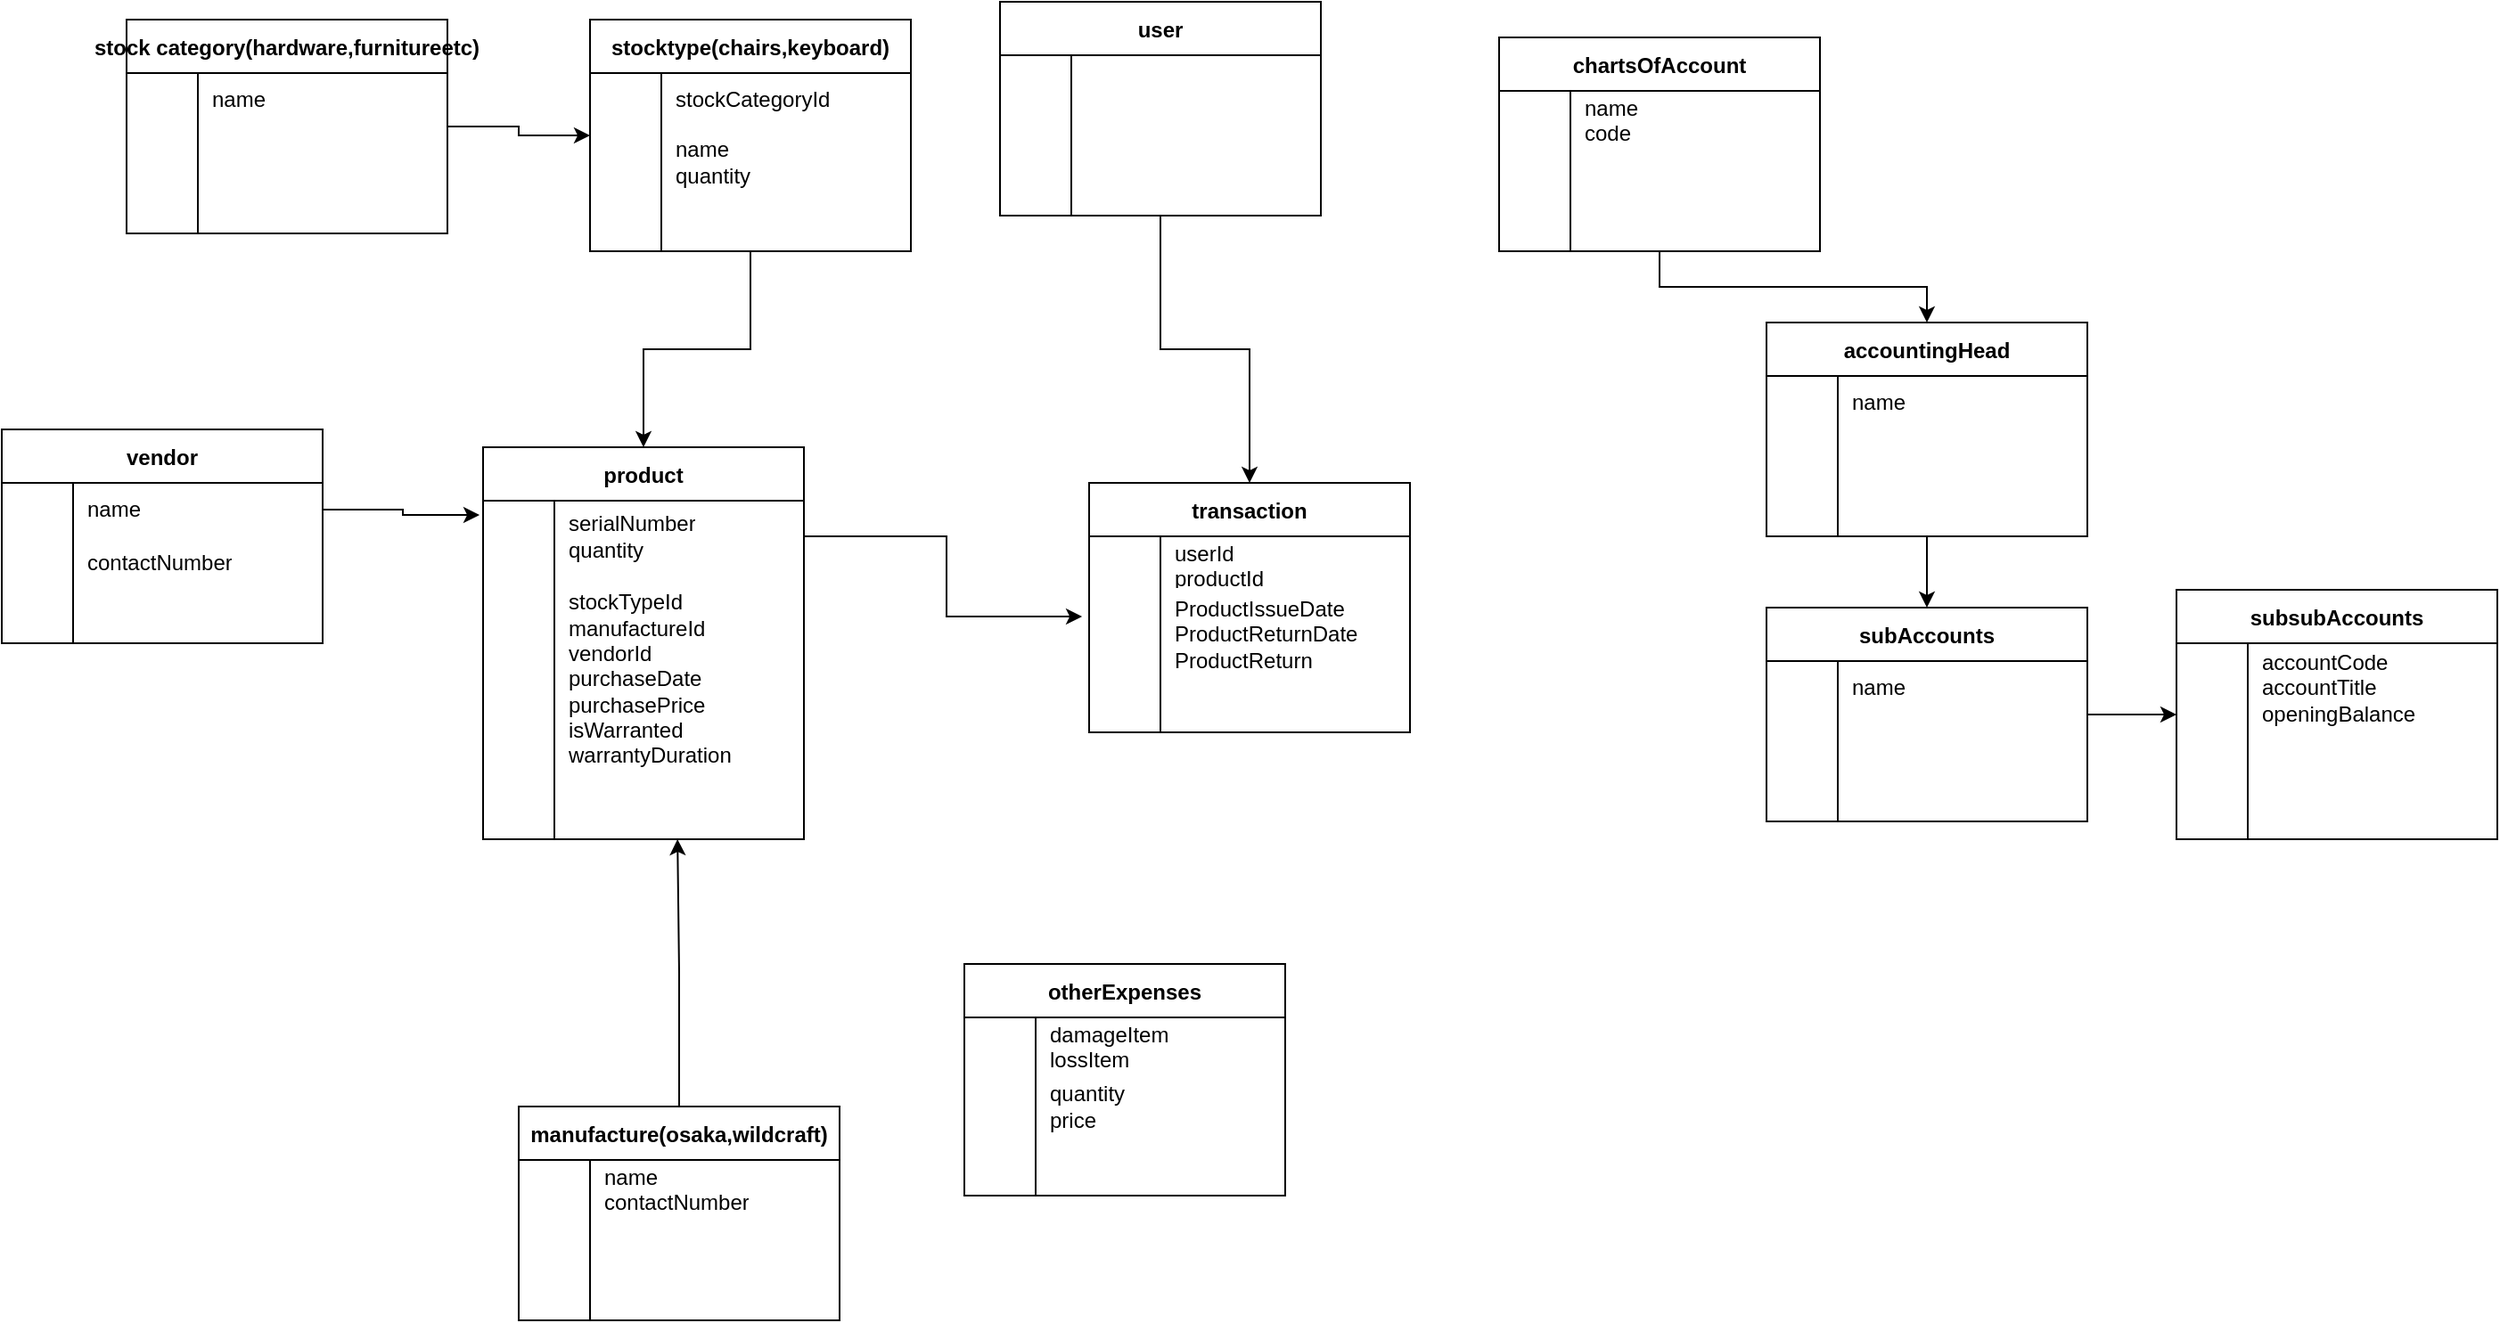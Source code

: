 <mxfile version="20.5.1" type="github">
  <diagram id="R2lEEEUBdFMjLlhIrx00" name="Page-1">
    <mxGraphModel dx="1616" dy="1083" grid="1" gridSize="10" guides="1" tooltips="1" connect="1" arrows="1" fold="1" page="1" pageScale="1" pageWidth="850" pageHeight="1100" math="0" shadow="0" extFonts="Permanent Marker^https://fonts.googleapis.com/css?family=Permanent+Marker">
      <root>
        <mxCell id="0" />
        <mxCell id="1" parent="0" />
        <mxCell id="aRih_vK3OyAYS8As8qdR-22" value="" style="edgeStyle=orthogonalEdgeStyle;rounded=0;orthogonalLoop=1;jettySize=auto;html=1;" edge="1" parent="1" source="aRih_vK3OyAYS8As8qdR-2" target="aRih_vK3OyAYS8As8qdR-12">
          <mxGeometry relative="1" as="geometry" />
        </mxCell>
        <mxCell id="aRih_vK3OyAYS8As8qdR-2" value="stock category(hardware,furnitureetc)" style="shape=table;startSize=30;container=1;collapsible=0;childLayout=tableLayout;fixedRows=1;rowLines=0;fontStyle=1;" vertex="1" parent="1">
          <mxGeometry x="150" y="90" width="180" height="120" as="geometry" />
        </mxCell>
        <mxCell id="aRih_vK3OyAYS8As8qdR-3" value="" style="shape=tableRow;horizontal=0;startSize=0;swimlaneHead=0;swimlaneBody=0;top=0;left=0;bottom=0;right=0;collapsible=0;dropTarget=0;fillColor=none;points=[[0,0.5],[1,0.5]];portConstraint=eastwest;" vertex="1" parent="aRih_vK3OyAYS8As8qdR-2">
          <mxGeometry y="30" width="180" height="30" as="geometry" />
        </mxCell>
        <mxCell id="aRih_vK3OyAYS8As8qdR-4" value="" style="shape=partialRectangle;html=1;whiteSpace=wrap;connectable=0;fillColor=none;top=0;left=0;bottom=0;right=0;overflow=hidden;pointerEvents=1;" vertex="1" parent="aRih_vK3OyAYS8As8qdR-3">
          <mxGeometry width="40" height="30" as="geometry">
            <mxRectangle width="40" height="30" as="alternateBounds" />
          </mxGeometry>
        </mxCell>
        <mxCell id="aRih_vK3OyAYS8As8qdR-5" value="name" style="shape=partialRectangle;html=1;whiteSpace=wrap;connectable=0;fillColor=none;top=0;left=0;bottom=0;right=0;align=left;spacingLeft=6;overflow=hidden;" vertex="1" parent="aRih_vK3OyAYS8As8qdR-3">
          <mxGeometry x="40" width="140" height="30" as="geometry">
            <mxRectangle width="140" height="30" as="alternateBounds" />
          </mxGeometry>
        </mxCell>
        <mxCell id="aRih_vK3OyAYS8As8qdR-6" value="" style="shape=tableRow;horizontal=0;startSize=0;swimlaneHead=0;swimlaneBody=0;top=0;left=0;bottom=0;right=0;collapsible=0;dropTarget=0;fillColor=none;points=[[0,0.5],[1,0.5]];portConstraint=eastwest;" vertex="1" parent="aRih_vK3OyAYS8As8qdR-2">
          <mxGeometry y="60" width="180" height="30" as="geometry" />
        </mxCell>
        <mxCell id="aRih_vK3OyAYS8As8qdR-7" value="" style="shape=partialRectangle;html=1;whiteSpace=wrap;connectable=0;fillColor=none;top=0;left=0;bottom=0;right=0;overflow=hidden;" vertex="1" parent="aRih_vK3OyAYS8As8qdR-6">
          <mxGeometry width="40" height="30" as="geometry">
            <mxRectangle width="40" height="30" as="alternateBounds" />
          </mxGeometry>
        </mxCell>
        <mxCell id="aRih_vK3OyAYS8As8qdR-8" value="" style="shape=partialRectangle;html=1;whiteSpace=wrap;connectable=0;fillColor=none;top=0;left=0;bottom=0;right=0;align=left;spacingLeft=6;overflow=hidden;" vertex="1" parent="aRih_vK3OyAYS8As8qdR-6">
          <mxGeometry x="40" width="140" height="30" as="geometry">
            <mxRectangle width="140" height="30" as="alternateBounds" />
          </mxGeometry>
        </mxCell>
        <mxCell id="aRih_vK3OyAYS8As8qdR-9" value="" style="shape=tableRow;horizontal=0;startSize=0;swimlaneHead=0;swimlaneBody=0;top=0;left=0;bottom=0;right=0;collapsible=0;dropTarget=0;fillColor=none;points=[[0,0.5],[1,0.5]];portConstraint=eastwest;" vertex="1" parent="aRih_vK3OyAYS8As8qdR-2">
          <mxGeometry y="90" width="180" height="30" as="geometry" />
        </mxCell>
        <mxCell id="aRih_vK3OyAYS8As8qdR-10" value="" style="shape=partialRectangle;html=1;whiteSpace=wrap;connectable=0;fillColor=none;top=0;left=0;bottom=0;right=0;overflow=hidden;" vertex="1" parent="aRih_vK3OyAYS8As8qdR-9">
          <mxGeometry width="40" height="30" as="geometry">
            <mxRectangle width="40" height="30" as="alternateBounds" />
          </mxGeometry>
        </mxCell>
        <mxCell id="aRih_vK3OyAYS8As8qdR-11" value="" style="shape=partialRectangle;html=1;whiteSpace=wrap;connectable=0;fillColor=none;top=0;left=0;bottom=0;right=0;align=left;spacingLeft=6;overflow=hidden;" vertex="1" parent="aRih_vK3OyAYS8As8qdR-9">
          <mxGeometry x="40" width="140" height="30" as="geometry">
            <mxRectangle width="140" height="30" as="alternateBounds" />
          </mxGeometry>
        </mxCell>
        <mxCell id="aRih_vK3OyAYS8As8qdR-34" value="" style="edgeStyle=orthogonalEdgeStyle;rounded=0;orthogonalLoop=1;jettySize=auto;html=1;" edge="1" parent="1" source="aRih_vK3OyAYS8As8qdR-12" target="aRih_vK3OyAYS8As8qdR-24">
          <mxGeometry relative="1" as="geometry" />
        </mxCell>
        <mxCell id="aRih_vK3OyAYS8As8qdR-12" value="stocktype(chairs,keyboard)" style="shape=table;startSize=30;container=1;collapsible=0;childLayout=tableLayout;fixedRows=1;rowLines=0;fontStyle=1;" vertex="1" parent="1">
          <mxGeometry x="410" y="90" width="180" height="130" as="geometry" />
        </mxCell>
        <mxCell id="aRih_vK3OyAYS8As8qdR-13" value="" style="shape=tableRow;horizontal=0;startSize=0;swimlaneHead=0;swimlaneBody=0;top=0;left=0;bottom=0;right=0;collapsible=0;dropTarget=0;fillColor=none;points=[[0,0.5],[1,0.5]];portConstraint=eastwest;" vertex="1" parent="aRih_vK3OyAYS8As8qdR-12">
          <mxGeometry y="30" width="180" height="30" as="geometry" />
        </mxCell>
        <mxCell id="aRih_vK3OyAYS8As8qdR-14" value="" style="shape=partialRectangle;html=1;whiteSpace=wrap;connectable=0;fillColor=none;top=0;left=0;bottom=0;right=0;overflow=hidden;pointerEvents=1;" vertex="1" parent="aRih_vK3OyAYS8As8qdR-13">
          <mxGeometry width="40" height="30" as="geometry">
            <mxRectangle width="40" height="30" as="alternateBounds" />
          </mxGeometry>
        </mxCell>
        <mxCell id="aRih_vK3OyAYS8As8qdR-15" value="stockCategoryId" style="shape=partialRectangle;html=1;whiteSpace=wrap;connectable=0;fillColor=none;top=0;left=0;bottom=0;right=0;align=left;spacingLeft=6;overflow=hidden;" vertex="1" parent="aRih_vK3OyAYS8As8qdR-13">
          <mxGeometry x="40" width="140" height="30" as="geometry">
            <mxRectangle width="140" height="30" as="alternateBounds" />
          </mxGeometry>
        </mxCell>
        <mxCell id="aRih_vK3OyAYS8As8qdR-16" value="" style="shape=tableRow;horizontal=0;startSize=0;swimlaneHead=0;swimlaneBody=0;top=0;left=0;bottom=0;right=0;collapsible=0;dropTarget=0;fillColor=none;points=[[0,0.5],[1,0.5]];portConstraint=eastwest;" vertex="1" parent="aRih_vK3OyAYS8As8qdR-12">
          <mxGeometry y="60" width="180" height="40" as="geometry" />
        </mxCell>
        <mxCell id="aRih_vK3OyAYS8As8qdR-17" value="" style="shape=partialRectangle;html=1;whiteSpace=wrap;connectable=0;fillColor=none;top=0;left=0;bottom=0;right=0;overflow=hidden;" vertex="1" parent="aRih_vK3OyAYS8As8qdR-16">
          <mxGeometry width="40" height="40" as="geometry">
            <mxRectangle width="40" height="40" as="alternateBounds" />
          </mxGeometry>
        </mxCell>
        <mxCell id="aRih_vK3OyAYS8As8qdR-18" value="name&lt;br&gt;quantity" style="shape=partialRectangle;html=1;whiteSpace=wrap;connectable=0;fillColor=none;top=0;left=0;bottom=0;right=0;align=left;spacingLeft=6;overflow=hidden;" vertex="1" parent="aRih_vK3OyAYS8As8qdR-16">
          <mxGeometry x="40" width="140" height="40" as="geometry">
            <mxRectangle width="140" height="40" as="alternateBounds" />
          </mxGeometry>
        </mxCell>
        <mxCell id="aRih_vK3OyAYS8As8qdR-19" value="" style="shape=tableRow;horizontal=0;startSize=0;swimlaneHead=0;swimlaneBody=0;top=0;left=0;bottom=0;right=0;collapsible=0;dropTarget=0;fillColor=none;points=[[0,0.5],[1,0.5]];portConstraint=eastwest;" vertex="1" parent="aRih_vK3OyAYS8As8qdR-12">
          <mxGeometry y="100" width="180" height="30" as="geometry" />
        </mxCell>
        <mxCell id="aRih_vK3OyAYS8As8qdR-20" value="" style="shape=partialRectangle;html=1;whiteSpace=wrap;connectable=0;fillColor=none;top=0;left=0;bottom=0;right=0;overflow=hidden;" vertex="1" parent="aRih_vK3OyAYS8As8qdR-19">
          <mxGeometry width="40" height="30" as="geometry">
            <mxRectangle width="40" height="30" as="alternateBounds" />
          </mxGeometry>
        </mxCell>
        <mxCell id="aRih_vK3OyAYS8As8qdR-21" value="" style="shape=partialRectangle;html=1;whiteSpace=wrap;connectable=0;fillColor=none;top=0;left=0;bottom=0;right=0;align=left;spacingLeft=6;overflow=hidden;" vertex="1" parent="aRih_vK3OyAYS8As8qdR-19">
          <mxGeometry x="40" width="140" height="30" as="geometry">
            <mxRectangle width="140" height="30" as="alternateBounds" />
          </mxGeometry>
        </mxCell>
        <mxCell id="aRih_vK3OyAYS8As8qdR-24" value="product" style="shape=table;startSize=30;container=1;collapsible=0;childLayout=tableLayout;fixedRows=1;rowLines=0;fontStyle=1;" vertex="1" parent="1">
          <mxGeometry x="350" y="330" width="180" height="220" as="geometry" />
        </mxCell>
        <mxCell id="aRih_vK3OyAYS8As8qdR-25" value="" style="shape=tableRow;horizontal=0;startSize=0;swimlaneHead=0;swimlaneBody=0;top=0;left=0;bottom=0;right=0;collapsible=0;dropTarget=0;fillColor=none;points=[[0,0.5],[1,0.5]];portConstraint=eastwest;" vertex="1" parent="aRih_vK3OyAYS8As8qdR-24">
          <mxGeometry y="30" width="180" height="40" as="geometry" />
        </mxCell>
        <mxCell id="aRih_vK3OyAYS8As8qdR-26" value="" style="shape=partialRectangle;html=1;whiteSpace=wrap;connectable=0;fillColor=none;top=0;left=0;bottom=0;right=0;overflow=hidden;pointerEvents=1;" vertex="1" parent="aRih_vK3OyAYS8As8qdR-25">
          <mxGeometry width="40" height="40" as="geometry">
            <mxRectangle width="40" height="40" as="alternateBounds" />
          </mxGeometry>
        </mxCell>
        <mxCell id="aRih_vK3OyAYS8As8qdR-27" value="serialNumber&lt;br&gt;quantity" style="shape=partialRectangle;html=1;whiteSpace=wrap;connectable=0;fillColor=none;top=0;left=0;bottom=0;right=0;align=left;spacingLeft=6;overflow=hidden;" vertex="1" parent="aRih_vK3OyAYS8As8qdR-25">
          <mxGeometry x="40" width="140" height="40" as="geometry">
            <mxRectangle width="140" height="40" as="alternateBounds" />
          </mxGeometry>
        </mxCell>
        <mxCell id="aRih_vK3OyAYS8As8qdR-28" value="" style="shape=tableRow;horizontal=0;startSize=0;swimlaneHead=0;swimlaneBody=0;top=0;left=0;bottom=0;right=0;collapsible=0;dropTarget=0;fillColor=none;points=[[0,0.5],[1,0.5]];portConstraint=eastwest;" vertex="1" parent="aRih_vK3OyAYS8As8qdR-24">
          <mxGeometry y="70" width="180" height="120" as="geometry" />
        </mxCell>
        <mxCell id="aRih_vK3OyAYS8As8qdR-29" value="" style="shape=partialRectangle;html=1;whiteSpace=wrap;connectable=0;fillColor=none;top=0;left=0;bottom=0;right=0;overflow=hidden;" vertex="1" parent="aRih_vK3OyAYS8As8qdR-28">
          <mxGeometry width="40" height="120" as="geometry">
            <mxRectangle width="40" height="120" as="alternateBounds" />
          </mxGeometry>
        </mxCell>
        <mxCell id="aRih_vK3OyAYS8As8qdR-30" value="stockTypeId&lt;br&gt;manufactureId&lt;br&gt;vendorId&lt;br&gt;purchaseDate&lt;br&gt;purchasePrice&lt;br&gt;isWarranted&lt;br&gt;warrantyDuration" style="shape=partialRectangle;html=1;whiteSpace=wrap;connectable=0;fillColor=none;top=0;left=0;bottom=0;right=0;align=left;spacingLeft=6;overflow=hidden;" vertex="1" parent="aRih_vK3OyAYS8As8qdR-28">
          <mxGeometry x="40" width="140" height="120" as="geometry">
            <mxRectangle width="140" height="120" as="alternateBounds" />
          </mxGeometry>
        </mxCell>
        <mxCell id="aRih_vK3OyAYS8As8qdR-31" value="" style="shape=tableRow;horizontal=0;startSize=0;swimlaneHead=0;swimlaneBody=0;top=0;left=0;bottom=0;right=0;collapsible=0;dropTarget=0;fillColor=none;points=[[0,0.5],[1,0.5]];portConstraint=eastwest;" vertex="1" parent="aRih_vK3OyAYS8As8qdR-24">
          <mxGeometry y="190" width="180" height="30" as="geometry" />
        </mxCell>
        <mxCell id="aRih_vK3OyAYS8As8qdR-32" value="" style="shape=partialRectangle;html=1;whiteSpace=wrap;connectable=0;fillColor=none;top=0;left=0;bottom=0;right=0;overflow=hidden;" vertex="1" parent="aRih_vK3OyAYS8As8qdR-31">
          <mxGeometry width="40" height="30" as="geometry">
            <mxRectangle width="40" height="30" as="alternateBounds" />
          </mxGeometry>
        </mxCell>
        <mxCell id="aRih_vK3OyAYS8As8qdR-33" value="" style="shape=partialRectangle;html=1;whiteSpace=wrap;connectable=0;fillColor=none;top=0;left=0;bottom=0;right=0;align=left;spacingLeft=6;overflow=hidden;" vertex="1" parent="aRih_vK3OyAYS8As8qdR-31">
          <mxGeometry x="40" width="140" height="30" as="geometry">
            <mxRectangle width="140" height="30" as="alternateBounds" />
          </mxGeometry>
        </mxCell>
        <mxCell id="aRih_vK3OyAYS8As8qdR-35" value="vendor" style="shape=table;startSize=30;container=1;collapsible=0;childLayout=tableLayout;fixedRows=1;rowLines=0;fontStyle=1;" vertex="1" parent="1">
          <mxGeometry x="80" y="320" width="180" height="120" as="geometry" />
        </mxCell>
        <mxCell id="aRih_vK3OyAYS8As8qdR-36" value="" style="shape=tableRow;horizontal=0;startSize=0;swimlaneHead=0;swimlaneBody=0;top=0;left=0;bottom=0;right=0;collapsible=0;dropTarget=0;fillColor=none;points=[[0,0.5],[1,0.5]];portConstraint=eastwest;" vertex="1" parent="aRih_vK3OyAYS8As8qdR-35">
          <mxGeometry y="30" width="180" height="30" as="geometry" />
        </mxCell>
        <mxCell id="aRih_vK3OyAYS8As8qdR-37" value="" style="shape=partialRectangle;html=1;whiteSpace=wrap;connectable=0;fillColor=none;top=0;left=0;bottom=0;right=0;overflow=hidden;pointerEvents=1;" vertex="1" parent="aRih_vK3OyAYS8As8qdR-36">
          <mxGeometry width="40" height="30" as="geometry">
            <mxRectangle width="40" height="30" as="alternateBounds" />
          </mxGeometry>
        </mxCell>
        <mxCell id="aRih_vK3OyAYS8As8qdR-38" value="name" style="shape=partialRectangle;html=1;whiteSpace=wrap;connectable=0;fillColor=none;top=0;left=0;bottom=0;right=0;align=left;spacingLeft=6;overflow=hidden;" vertex="1" parent="aRih_vK3OyAYS8As8qdR-36">
          <mxGeometry x="40" width="140" height="30" as="geometry">
            <mxRectangle width="140" height="30" as="alternateBounds" />
          </mxGeometry>
        </mxCell>
        <mxCell id="aRih_vK3OyAYS8As8qdR-39" value="" style="shape=tableRow;horizontal=0;startSize=0;swimlaneHead=0;swimlaneBody=0;top=0;left=0;bottom=0;right=0;collapsible=0;dropTarget=0;fillColor=none;points=[[0,0.5],[1,0.5]];portConstraint=eastwest;" vertex="1" parent="aRih_vK3OyAYS8As8qdR-35">
          <mxGeometry y="60" width="180" height="30" as="geometry" />
        </mxCell>
        <mxCell id="aRih_vK3OyAYS8As8qdR-40" value="" style="shape=partialRectangle;html=1;whiteSpace=wrap;connectable=0;fillColor=none;top=0;left=0;bottom=0;right=0;overflow=hidden;" vertex="1" parent="aRih_vK3OyAYS8As8qdR-39">
          <mxGeometry width="40" height="30" as="geometry">
            <mxRectangle width="40" height="30" as="alternateBounds" />
          </mxGeometry>
        </mxCell>
        <mxCell id="aRih_vK3OyAYS8As8qdR-41" value="contactNumber" style="shape=partialRectangle;html=1;whiteSpace=wrap;connectable=0;fillColor=none;top=0;left=0;bottom=0;right=0;align=left;spacingLeft=6;overflow=hidden;" vertex="1" parent="aRih_vK3OyAYS8As8qdR-39">
          <mxGeometry x="40" width="140" height="30" as="geometry">
            <mxRectangle width="140" height="30" as="alternateBounds" />
          </mxGeometry>
        </mxCell>
        <mxCell id="aRih_vK3OyAYS8As8qdR-42" value="" style="shape=tableRow;horizontal=0;startSize=0;swimlaneHead=0;swimlaneBody=0;top=0;left=0;bottom=0;right=0;collapsible=0;dropTarget=0;fillColor=none;points=[[0,0.5],[1,0.5]];portConstraint=eastwest;" vertex="1" parent="aRih_vK3OyAYS8As8qdR-35">
          <mxGeometry y="90" width="180" height="30" as="geometry" />
        </mxCell>
        <mxCell id="aRih_vK3OyAYS8As8qdR-43" value="" style="shape=partialRectangle;html=1;whiteSpace=wrap;connectable=0;fillColor=none;top=0;left=0;bottom=0;right=0;overflow=hidden;" vertex="1" parent="aRih_vK3OyAYS8As8qdR-42">
          <mxGeometry width="40" height="30" as="geometry">
            <mxRectangle width="40" height="30" as="alternateBounds" />
          </mxGeometry>
        </mxCell>
        <mxCell id="aRih_vK3OyAYS8As8qdR-44" value="" style="shape=partialRectangle;html=1;whiteSpace=wrap;connectable=0;fillColor=none;top=0;left=0;bottom=0;right=0;align=left;spacingLeft=6;overflow=hidden;" vertex="1" parent="aRih_vK3OyAYS8As8qdR-42">
          <mxGeometry x="40" width="140" height="30" as="geometry">
            <mxRectangle width="140" height="30" as="alternateBounds" />
          </mxGeometry>
        </mxCell>
        <mxCell id="aRih_vK3OyAYS8As8qdR-111" style="edgeStyle=orthogonalEdgeStyle;rounded=0;orthogonalLoop=1;jettySize=auto;html=1;entryX=0.606;entryY=1;entryDx=0;entryDy=0;entryPerimeter=0;" edge="1" parent="1" source="aRih_vK3OyAYS8As8qdR-58" target="aRih_vK3OyAYS8As8qdR-31">
          <mxGeometry relative="1" as="geometry" />
        </mxCell>
        <mxCell id="aRih_vK3OyAYS8As8qdR-58" value="manufacture(osaka,wildcraft)" style="shape=table;startSize=30;container=1;collapsible=0;childLayout=tableLayout;fixedRows=1;rowLines=0;fontStyle=1;" vertex="1" parent="1">
          <mxGeometry x="370" y="700" width="180" height="120" as="geometry" />
        </mxCell>
        <mxCell id="aRih_vK3OyAYS8As8qdR-59" value="" style="shape=tableRow;horizontal=0;startSize=0;swimlaneHead=0;swimlaneBody=0;top=0;left=0;bottom=0;right=0;collapsible=0;dropTarget=0;fillColor=none;points=[[0,0.5],[1,0.5]];portConstraint=eastwest;" vertex="1" parent="aRih_vK3OyAYS8As8qdR-58">
          <mxGeometry y="30" width="180" height="30" as="geometry" />
        </mxCell>
        <mxCell id="aRih_vK3OyAYS8As8qdR-60" value="" style="shape=partialRectangle;html=1;whiteSpace=wrap;connectable=0;fillColor=none;top=0;left=0;bottom=0;right=0;overflow=hidden;pointerEvents=1;" vertex="1" parent="aRih_vK3OyAYS8As8qdR-59">
          <mxGeometry width="40" height="30" as="geometry">
            <mxRectangle width="40" height="30" as="alternateBounds" />
          </mxGeometry>
        </mxCell>
        <mxCell id="aRih_vK3OyAYS8As8qdR-61" value="name&lt;br&gt;contactNumber" style="shape=partialRectangle;html=1;whiteSpace=wrap;connectable=0;fillColor=none;top=0;left=0;bottom=0;right=0;align=left;spacingLeft=6;overflow=hidden;" vertex="1" parent="aRih_vK3OyAYS8As8qdR-59">
          <mxGeometry x="40" width="140" height="30" as="geometry">
            <mxRectangle width="140" height="30" as="alternateBounds" />
          </mxGeometry>
        </mxCell>
        <mxCell id="aRih_vK3OyAYS8As8qdR-62" value="" style="shape=tableRow;horizontal=0;startSize=0;swimlaneHead=0;swimlaneBody=0;top=0;left=0;bottom=0;right=0;collapsible=0;dropTarget=0;fillColor=none;points=[[0,0.5],[1,0.5]];portConstraint=eastwest;" vertex="1" parent="aRih_vK3OyAYS8As8qdR-58">
          <mxGeometry y="60" width="180" height="30" as="geometry" />
        </mxCell>
        <mxCell id="aRih_vK3OyAYS8As8qdR-63" value="" style="shape=partialRectangle;html=1;whiteSpace=wrap;connectable=0;fillColor=none;top=0;left=0;bottom=0;right=0;overflow=hidden;" vertex="1" parent="aRih_vK3OyAYS8As8qdR-62">
          <mxGeometry width="40" height="30" as="geometry">
            <mxRectangle width="40" height="30" as="alternateBounds" />
          </mxGeometry>
        </mxCell>
        <mxCell id="aRih_vK3OyAYS8As8qdR-64" value="" style="shape=partialRectangle;html=1;whiteSpace=wrap;connectable=0;fillColor=none;top=0;left=0;bottom=0;right=0;align=left;spacingLeft=6;overflow=hidden;" vertex="1" parent="aRih_vK3OyAYS8As8qdR-62">
          <mxGeometry x="40" width="140" height="30" as="geometry">
            <mxRectangle width="140" height="30" as="alternateBounds" />
          </mxGeometry>
        </mxCell>
        <mxCell id="aRih_vK3OyAYS8As8qdR-65" value="" style="shape=tableRow;horizontal=0;startSize=0;swimlaneHead=0;swimlaneBody=0;top=0;left=0;bottom=0;right=0;collapsible=0;dropTarget=0;fillColor=none;points=[[0,0.5],[1,0.5]];portConstraint=eastwest;" vertex="1" parent="aRih_vK3OyAYS8As8qdR-58">
          <mxGeometry y="90" width="180" height="30" as="geometry" />
        </mxCell>
        <mxCell id="aRih_vK3OyAYS8As8qdR-66" value="" style="shape=partialRectangle;html=1;whiteSpace=wrap;connectable=0;fillColor=none;top=0;left=0;bottom=0;right=0;overflow=hidden;" vertex="1" parent="aRih_vK3OyAYS8As8qdR-65">
          <mxGeometry width="40" height="30" as="geometry">
            <mxRectangle width="40" height="30" as="alternateBounds" />
          </mxGeometry>
        </mxCell>
        <mxCell id="aRih_vK3OyAYS8As8qdR-67" value="" style="shape=partialRectangle;html=1;whiteSpace=wrap;connectable=0;fillColor=none;top=0;left=0;bottom=0;right=0;align=left;spacingLeft=6;overflow=hidden;" vertex="1" parent="aRih_vK3OyAYS8As8qdR-65">
          <mxGeometry x="40" width="140" height="30" as="geometry">
            <mxRectangle width="140" height="30" as="alternateBounds" />
          </mxGeometry>
        </mxCell>
        <mxCell id="aRih_vK3OyAYS8As8qdR-80" value="transaction" style="shape=table;startSize=30;container=1;collapsible=0;childLayout=tableLayout;fixedRows=1;rowLines=0;fontStyle=1;" vertex="1" parent="1">
          <mxGeometry x="690" y="350" width="180" height="140" as="geometry" />
        </mxCell>
        <mxCell id="aRih_vK3OyAYS8As8qdR-81" value="" style="shape=tableRow;horizontal=0;startSize=0;swimlaneHead=0;swimlaneBody=0;top=0;left=0;bottom=0;right=0;collapsible=0;dropTarget=0;fillColor=none;points=[[0,0.5],[1,0.5]];portConstraint=eastwest;" vertex="1" parent="aRih_vK3OyAYS8As8qdR-80">
          <mxGeometry y="30" width="180" height="30" as="geometry" />
        </mxCell>
        <mxCell id="aRih_vK3OyAYS8As8qdR-82" value="" style="shape=partialRectangle;html=1;whiteSpace=wrap;connectable=0;fillColor=none;top=0;left=0;bottom=0;right=0;overflow=hidden;pointerEvents=1;" vertex="1" parent="aRih_vK3OyAYS8As8qdR-81">
          <mxGeometry width="40" height="30" as="geometry">
            <mxRectangle width="40" height="30" as="alternateBounds" />
          </mxGeometry>
        </mxCell>
        <mxCell id="aRih_vK3OyAYS8As8qdR-83" value="userId&lt;br&gt;productId" style="shape=partialRectangle;html=1;whiteSpace=wrap;connectable=0;fillColor=none;top=0;left=0;bottom=0;right=0;align=left;spacingLeft=6;overflow=hidden;" vertex="1" parent="aRih_vK3OyAYS8As8qdR-81">
          <mxGeometry x="40" width="140" height="30" as="geometry">
            <mxRectangle width="140" height="30" as="alternateBounds" />
          </mxGeometry>
        </mxCell>
        <mxCell id="aRih_vK3OyAYS8As8qdR-84" value="" style="shape=tableRow;horizontal=0;startSize=0;swimlaneHead=0;swimlaneBody=0;top=0;left=0;bottom=0;right=0;collapsible=0;dropTarget=0;fillColor=none;points=[[0,0.5],[1,0.5]];portConstraint=eastwest;" vertex="1" parent="aRih_vK3OyAYS8As8qdR-80">
          <mxGeometry y="60" width="180" height="50" as="geometry" />
        </mxCell>
        <mxCell id="aRih_vK3OyAYS8As8qdR-85" value="" style="shape=partialRectangle;html=1;whiteSpace=wrap;connectable=0;fillColor=none;top=0;left=0;bottom=0;right=0;overflow=hidden;" vertex="1" parent="aRih_vK3OyAYS8As8qdR-84">
          <mxGeometry width="40" height="50" as="geometry">
            <mxRectangle width="40" height="50" as="alternateBounds" />
          </mxGeometry>
        </mxCell>
        <mxCell id="aRih_vK3OyAYS8As8qdR-86" value="ProductIssueDate&lt;br&gt;ProductReturnDate&lt;br&gt;ProductReturn" style="shape=partialRectangle;html=1;whiteSpace=wrap;connectable=0;fillColor=none;top=0;left=0;bottom=0;right=0;align=left;spacingLeft=6;overflow=hidden;" vertex="1" parent="aRih_vK3OyAYS8As8qdR-84">
          <mxGeometry x="40" width="140" height="50" as="geometry">
            <mxRectangle width="140" height="50" as="alternateBounds" />
          </mxGeometry>
        </mxCell>
        <mxCell id="aRih_vK3OyAYS8As8qdR-87" value="" style="shape=tableRow;horizontal=0;startSize=0;swimlaneHead=0;swimlaneBody=0;top=0;left=0;bottom=0;right=0;collapsible=0;dropTarget=0;fillColor=none;points=[[0,0.5],[1,0.5]];portConstraint=eastwest;" vertex="1" parent="aRih_vK3OyAYS8As8qdR-80">
          <mxGeometry y="110" width="180" height="30" as="geometry" />
        </mxCell>
        <mxCell id="aRih_vK3OyAYS8As8qdR-88" value="" style="shape=partialRectangle;html=1;whiteSpace=wrap;connectable=0;fillColor=none;top=0;left=0;bottom=0;right=0;overflow=hidden;" vertex="1" parent="aRih_vK3OyAYS8As8qdR-87">
          <mxGeometry width="40" height="30" as="geometry">
            <mxRectangle width="40" height="30" as="alternateBounds" />
          </mxGeometry>
        </mxCell>
        <mxCell id="aRih_vK3OyAYS8As8qdR-89" value="" style="shape=partialRectangle;html=1;whiteSpace=wrap;connectable=0;fillColor=none;top=0;left=0;bottom=0;right=0;align=left;spacingLeft=6;overflow=hidden;" vertex="1" parent="aRih_vK3OyAYS8As8qdR-87">
          <mxGeometry x="40" width="140" height="30" as="geometry">
            <mxRectangle width="140" height="30" as="alternateBounds" />
          </mxGeometry>
        </mxCell>
        <mxCell id="aRih_vK3OyAYS8As8qdR-92" style="edgeStyle=orthogonalEdgeStyle;rounded=0;orthogonalLoop=1;jettySize=auto;html=1;entryX=-0.011;entryY=0.2;entryDx=0;entryDy=0;entryPerimeter=0;" edge="1" parent="1" source="aRih_vK3OyAYS8As8qdR-36" target="aRih_vK3OyAYS8As8qdR-25">
          <mxGeometry relative="1" as="geometry" />
        </mxCell>
        <mxCell id="aRih_vK3OyAYS8As8qdR-98" style="edgeStyle=orthogonalEdgeStyle;rounded=0;orthogonalLoop=1;jettySize=auto;html=1;entryX=-0.022;entryY=0.3;entryDx=0;entryDy=0;entryPerimeter=0;" edge="1" parent="1" source="aRih_vK3OyAYS8As8qdR-25" target="aRih_vK3OyAYS8As8qdR-84">
          <mxGeometry relative="1" as="geometry" />
        </mxCell>
        <mxCell id="aRih_vK3OyAYS8As8qdR-110" style="edgeStyle=orthogonalEdgeStyle;rounded=0;orthogonalLoop=1;jettySize=auto;html=1;entryX=0.5;entryY=0;entryDx=0;entryDy=0;" edge="1" parent="1" source="aRih_vK3OyAYS8As8qdR-99" target="aRih_vK3OyAYS8As8qdR-80">
          <mxGeometry relative="1" as="geometry" />
        </mxCell>
        <mxCell id="aRih_vK3OyAYS8As8qdR-99" value="user" style="shape=table;startSize=30;container=1;collapsible=0;childLayout=tableLayout;fixedRows=1;rowLines=0;fontStyle=1;" vertex="1" parent="1">
          <mxGeometry x="640" y="80" width="180" height="120" as="geometry" />
        </mxCell>
        <mxCell id="aRih_vK3OyAYS8As8qdR-100" value="" style="shape=tableRow;horizontal=0;startSize=0;swimlaneHead=0;swimlaneBody=0;top=0;left=0;bottom=0;right=0;collapsible=0;dropTarget=0;fillColor=none;points=[[0,0.5],[1,0.5]];portConstraint=eastwest;" vertex="1" parent="aRih_vK3OyAYS8As8qdR-99">
          <mxGeometry y="30" width="180" height="30" as="geometry" />
        </mxCell>
        <mxCell id="aRih_vK3OyAYS8As8qdR-101" value="" style="shape=partialRectangle;html=1;whiteSpace=wrap;connectable=0;fillColor=none;top=0;left=0;bottom=0;right=0;overflow=hidden;pointerEvents=1;" vertex="1" parent="aRih_vK3OyAYS8As8qdR-100">
          <mxGeometry width="40" height="30" as="geometry">
            <mxRectangle width="40" height="30" as="alternateBounds" />
          </mxGeometry>
        </mxCell>
        <mxCell id="aRih_vK3OyAYS8As8qdR-102" value="" style="shape=partialRectangle;html=1;whiteSpace=wrap;connectable=0;fillColor=none;top=0;left=0;bottom=0;right=0;align=left;spacingLeft=6;overflow=hidden;" vertex="1" parent="aRih_vK3OyAYS8As8qdR-100">
          <mxGeometry x="40" width="140" height="30" as="geometry">
            <mxRectangle width="140" height="30" as="alternateBounds" />
          </mxGeometry>
        </mxCell>
        <mxCell id="aRih_vK3OyAYS8As8qdR-103" value="" style="shape=tableRow;horizontal=0;startSize=0;swimlaneHead=0;swimlaneBody=0;top=0;left=0;bottom=0;right=0;collapsible=0;dropTarget=0;fillColor=none;points=[[0,0.5],[1,0.5]];portConstraint=eastwest;" vertex="1" parent="aRih_vK3OyAYS8As8qdR-99">
          <mxGeometry y="60" width="180" height="30" as="geometry" />
        </mxCell>
        <mxCell id="aRih_vK3OyAYS8As8qdR-104" value="" style="shape=partialRectangle;html=1;whiteSpace=wrap;connectable=0;fillColor=none;top=0;left=0;bottom=0;right=0;overflow=hidden;" vertex="1" parent="aRih_vK3OyAYS8As8qdR-103">
          <mxGeometry width="40" height="30" as="geometry">
            <mxRectangle width="40" height="30" as="alternateBounds" />
          </mxGeometry>
        </mxCell>
        <mxCell id="aRih_vK3OyAYS8As8qdR-105" value="" style="shape=partialRectangle;html=1;whiteSpace=wrap;connectable=0;fillColor=none;top=0;left=0;bottom=0;right=0;align=left;spacingLeft=6;overflow=hidden;" vertex="1" parent="aRih_vK3OyAYS8As8qdR-103">
          <mxGeometry x="40" width="140" height="30" as="geometry">
            <mxRectangle width="140" height="30" as="alternateBounds" />
          </mxGeometry>
        </mxCell>
        <mxCell id="aRih_vK3OyAYS8As8qdR-106" value="" style="shape=tableRow;horizontal=0;startSize=0;swimlaneHead=0;swimlaneBody=0;top=0;left=0;bottom=0;right=0;collapsible=0;dropTarget=0;fillColor=none;points=[[0,0.5],[1,0.5]];portConstraint=eastwest;" vertex="1" parent="aRih_vK3OyAYS8As8qdR-99">
          <mxGeometry y="90" width="180" height="30" as="geometry" />
        </mxCell>
        <mxCell id="aRih_vK3OyAYS8As8qdR-107" value="" style="shape=partialRectangle;html=1;whiteSpace=wrap;connectable=0;fillColor=none;top=0;left=0;bottom=0;right=0;overflow=hidden;" vertex="1" parent="aRih_vK3OyAYS8As8qdR-106">
          <mxGeometry width="40" height="30" as="geometry">
            <mxRectangle width="40" height="30" as="alternateBounds" />
          </mxGeometry>
        </mxCell>
        <mxCell id="aRih_vK3OyAYS8As8qdR-108" value="" style="shape=partialRectangle;html=1;whiteSpace=wrap;connectable=0;fillColor=none;top=0;left=0;bottom=0;right=0;align=left;spacingLeft=6;overflow=hidden;" vertex="1" parent="aRih_vK3OyAYS8As8qdR-106">
          <mxGeometry x="40" width="140" height="30" as="geometry">
            <mxRectangle width="140" height="30" as="alternateBounds" />
          </mxGeometry>
        </mxCell>
        <mxCell id="aRih_vK3OyAYS8As8qdR-113" value="otherExpenses" style="shape=table;startSize=30;container=1;collapsible=0;childLayout=tableLayout;fixedRows=1;rowLines=0;fontStyle=1;" vertex="1" parent="1">
          <mxGeometry x="620" y="620" width="180" height="130" as="geometry" />
        </mxCell>
        <mxCell id="aRih_vK3OyAYS8As8qdR-114" value="" style="shape=tableRow;horizontal=0;startSize=0;swimlaneHead=0;swimlaneBody=0;top=0;left=0;bottom=0;right=0;collapsible=0;dropTarget=0;fillColor=none;points=[[0,0.5],[1,0.5]];portConstraint=eastwest;" vertex="1" parent="aRih_vK3OyAYS8As8qdR-113">
          <mxGeometry y="30" width="180" height="30" as="geometry" />
        </mxCell>
        <mxCell id="aRih_vK3OyAYS8As8qdR-115" value="" style="shape=partialRectangle;html=1;whiteSpace=wrap;connectable=0;fillColor=none;top=0;left=0;bottom=0;right=0;overflow=hidden;pointerEvents=1;" vertex="1" parent="aRih_vK3OyAYS8As8qdR-114">
          <mxGeometry width="40" height="30" as="geometry">
            <mxRectangle width="40" height="30" as="alternateBounds" />
          </mxGeometry>
        </mxCell>
        <mxCell id="aRih_vK3OyAYS8As8qdR-116" value="damageItem&lt;br&gt;lossItem" style="shape=partialRectangle;html=1;whiteSpace=wrap;connectable=0;fillColor=none;top=0;left=0;bottom=0;right=0;align=left;spacingLeft=6;overflow=hidden;" vertex="1" parent="aRih_vK3OyAYS8As8qdR-114">
          <mxGeometry x="40" width="140" height="30" as="geometry">
            <mxRectangle width="140" height="30" as="alternateBounds" />
          </mxGeometry>
        </mxCell>
        <mxCell id="aRih_vK3OyAYS8As8qdR-117" value="" style="shape=tableRow;horizontal=0;startSize=0;swimlaneHead=0;swimlaneBody=0;top=0;left=0;bottom=0;right=0;collapsible=0;dropTarget=0;fillColor=none;points=[[0,0.5],[1,0.5]];portConstraint=eastwest;" vertex="1" parent="aRih_vK3OyAYS8As8qdR-113">
          <mxGeometry y="60" width="180" height="40" as="geometry" />
        </mxCell>
        <mxCell id="aRih_vK3OyAYS8As8qdR-118" value="" style="shape=partialRectangle;html=1;whiteSpace=wrap;connectable=0;fillColor=none;top=0;left=0;bottom=0;right=0;overflow=hidden;" vertex="1" parent="aRih_vK3OyAYS8As8qdR-117">
          <mxGeometry width="40" height="40" as="geometry">
            <mxRectangle width="40" height="40" as="alternateBounds" />
          </mxGeometry>
        </mxCell>
        <mxCell id="aRih_vK3OyAYS8As8qdR-119" value="quantity&lt;br&gt;price" style="shape=partialRectangle;html=1;whiteSpace=wrap;connectable=0;fillColor=none;top=0;left=0;bottom=0;right=0;align=left;spacingLeft=6;overflow=hidden;" vertex="1" parent="aRih_vK3OyAYS8As8qdR-117">
          <mxGeometry x="40" width="140" height="40" as="geometry">
            <mxRectangle width="140" height="40" as="alternateBounds" />
          </mxGeometry>
        </mxCell>
        <mxCell id="aRih_vK3OyAYS8As8qdR-120" value="" style="shape=tableRow;horizontal=0;startSize=0;swimlaneHead=0;swimlaneBody=0;top=0;left=0;bottom=0;right=0;collapsible=0;dropTarget=0;fillColor=none;points=[[0,0.5],[1,0.5]];portConstraint=eastwest;" vertex="1" parent="aRih_vK3OyAYS8As8qdR-113">
          <mxGeometry y="100" width="180" height="30" as="geometry" />
        </mxCell>
        <mxCell id="aRih_vK3OyAYS8As8qdR-121" value="" style="shape=partialRectangle;html=1;whiteSpace=wrap;connectable=0;fillColor=none;top=0;left=0;bottom=0;right=0;overflow=hidden;" vertex="1" parent="aRih_vK3OyAYS8As8qdR-120">
          <mxGeometry width="40" height="30" as="geometry">
            <mxRectangle width="40" height="30" as="alternateBounds" />
          </mxGeometry>
        </mxCell>
        <mxCell id="aRih_vK3OyAYS8As8qdR-122" value="" style="shape=partialRectangle;html=1;whiteSpace=wrap;connectable=0;fillColor=none;top=0;left=0;bottom=0;right=0;align=left;spacingLeft=6;overflow=hidden;" vertex="1" parent="aRih_vK3OyAYS8As8qdR-120">
          <mxGeometry x="40" width="140" height="30" as="geometry">
            <mxRectangle width="140" height="30" as="alternateBounds" />
          </mxGeometry>
        </mxCell>
        <mxCell id="aRih_vK3OyAYS8As8qdR-145" value="" style="edgeStyle=orthogonalEdgeStyle;rounded=0;orthogonalLoop=1;jettySize=auto;html=1;" edge="1" parent="1" source="aRih_vK3OyAYS8As8qdR-124" target="aRih_vK3OyAYS8As8qdR-135">
          <mxGeometry relative="1" as="geometry" />
        </mxCell>
        <mxCell id="aRih_vK3OyAYS8As8qdR-124" value="chartsOfAccount" style="shape=table;startSize=30;container=1;collapsible=0;childLayout=tableLayout;fixedRows=1;rowLines=0;fontStyle=1;" vertex="1" parent="1">
          <mxGeometry x="920" y="100" width="180" height="120" as="geometry" />
        </mxCell>
        <mxCell id="aRih_vK3OyAYS8As8qdR-125" value="" style="shape=tableRow;horizontal=0;startSize=0;swimlaneHead=0;swimlaneBody=0;top=0;left=0;bottom=0;right=0;collapsible=0;dropTarget=0;fillColor=none;points=[[0,0.5],[1,0.5]];portConstraint=eastwest;" vertex="1" parent="aRih_vK3OyAYS8As8qdR-124">
          <mxGeometry y="30" width="180" height="30" as="geometry" />
        </mxCell>
        <mxCell id="aRih_vK3OyAYS8As8qdR-126" value="" style="shape=partialRectangle;html=1;whiteSpace=wrap;connectable=0;fillColor=none;top=0;left=0;bottom=0;right=0;overflow=hidden;pointerEvents=1;" vertex="1" parent="aRih_vK3OyAYS8As8qdR-125">
          <mxGeometry width="40" height="30" as="geometry">
            <mxRectangle width="40" height="30" as="alternateBounds" />
          </mxGeometry>
        </mxCell>
        <mxCell id="aRih_vK3OyAYS8As8qdR-127" value="name&lt;br&gt;code" style="shape=partialRectangle;html=1;whiteSpace=wrap;connectable=0;fillColor=none;top=0;left=0;bottom=0;right=0;align=left;spacingLeft=6;overflow=hidden;" vertex="1" parent="aRih_vK3OyAYS8As8qdR-125">
          <mxGeometry x="40" width="140" height="30" as="geometry">
            <mxRectangle width="140" height="30" as="alternateBounds" />
          </mxGeometry>
        </mxCell>
        <mxCell id="aRih_vK3OyAYS8As8qdR-128" value="" style="shape=tableRow;horizontal=0;startSize=0;swimlaneHead=0;swimlaneBody=0;top=0;left=0;bottom=0;right=0;collapsible=0;dropTarget=0;fillColor=none;points=[[0,0.5],[1,0.5]];portConstraint=eastwest;" vertex="1" parent="aRih_vK3OyAYS8As8qdR-124">
          <mxGeometry y="60" width="180" height="30" as="geometry" />
        </mxCell>
        <mxCell id="aRih_vK3OyAYS8As8qdR-129" value="" style="shape=partialRectangle;html=1;whiteSpace=wrap;connectable=0;fillColor=none;top=0;left=0;bottom=0;right=0;overflow=hidden;" vertex="1" parent="aRih_vK3OyAYS8As8qdR-128">
          <mxGeometry width="40" height="30" as="geometry">
            <mxRectangle width="40" height="30" as="alternateBounds" />
          </mxGeometry>
        </mxCell>
        <mxCell id="aRih_vK3OyAYS8As8qdR-130" value="" style="shape=partialRectangle;html=1;whiteSpace=wrap;connectable=0;fillColor=none;top=0;left=0;bottom=0;right=0;align=left;spacingLeft=6;overflow=hidden;" vertex="1" parent="aRih_vK3OyAYS8As8qdR-128">
          <mxGeometry x="40" width="140" height="30" as="geometry">
            <mxRectangle width="140" height="30" as="alternateBounds" />
          </mxGeometry>
        </mxCell>
        <mxCell id="aRih_vK3OyAYS8As8qdR-131" value="" style="shape=tableRow;horizontal=0;startSize=0;swimlaneHead=0;swimlaneBody=0;top=0;left=0;bottom=0;right=0;collapsible=0;dropTarget=0;fillColor=none;points=[[0,0.5],[1,0.5]];portConstraint=eastwest;" vertex="1" parent="aRih_vK3OyAYS8As8qdR-124">
          <mxGeometry y="90" width="180" height="30" as="geometry" />
        </mxCell>
        <mxCell id="aRih_vK3OyAYS8As8qdR-132" value="" style="shape=partialRectangle;html=1;whiteSpace=wrap;connectable=0;fillColor=none;top=0;left=0;bottom=0;right=0;overflow=hidden;" vertex="1" parent="aRih_vK3OyAYS8As8qdR-131">
          <mxGeometry width="40" height="30" as="geometry">
            <mxRectangle width="40" height="30" as="alternateBounds" />
          </mxGeometry>
        </mxCell>
        <mxCell id="aRih_vK3OyAYS8As8qdR-133" value="" style="shape=partialRectangle;html=1;whiteSpace=wrap;connectable=0;fillColor=none;top=0;left=0;bottom=0;right=0;align=left;spacingLeft=6;overflow=hidden;" vertex="1" parent="aRih_vK3OyAYS8As8qdR-131">
          <mxGeometry x="40" width="140" height="30" as="geometry">
            <mxRectangle width="140" height="30" as="alternateBounds" />
          </mxGeometry>
        </mxCell>
        <mxCell id="aRih_vK3OyAYS8As8qdR-156" value="" style="edgeStyle=orthogonalEdgeStyle;rounded=0;orthogonalLoop=1;jettySize=auto;html=1;" edge="1" parent="1" source="aRih_vK3OyAYS8As8qdR-135" target="aRih_vK3OyAYS8As8qdR-146">
          <mxGeometry relative="1" as="geometry" />
        </mxCell>
        <mxCell id="aRih_vK3OyAYS8As8qdR-135" value="accountingHead" style="shape=table;startSize=30;container=1;collapsible=0;childLayout=tableLayout;fixedRows=1;rowLines=0;fontStyle=1;" vertex="1" parent="1">
          <mxGeometry x="1070" y="260" width="180" height="120" as="geometry" />
        </mxCell>
        <mxCell id="aRih_vK3OyAYS8As8qdR-136" value="" style="shape=tableRow;horizontal=0;startSize=0;swimlaneHead=0;swimlaneBody=0;top=0;left=0;bottom=0;right=0;collapsible=0;dropTarget=0;fillColor=none;points=[[0,0.5],[1,0.5]];portConstraint=eastwest;" vertex="1" parent="aRih_vK3OyAYS8As8qdR-135">
          <mxGeometry y="30" width="180" height="30" as="geometry" />
        </mxCell>
        <mxCell id="aRih_vK3OyAYS8As8qdR-137" value="" style="shape=partialRectangle;html=1;whiteSpace=wrap;connectable=0;fillColor=none;top=0;left=0;bottom=0;right=0;overflow=hidden;pointerEvents=1;" vertex="1" parent="aRih_vK3OyAYS8As8qdR-136">
          <mxGeometry width="40" height="30" as="geometry">
            <mxRectangle width="40" height="30" as="alternateBounds" />
          </mxGeometry>
        </mxCell>
        <mxCell id="aRih_vK3OyAYS8As8qdR-138" value="name" style="shape=partialRectangle;html=1;whiteSpace=wrap;connectable=0;fillColor=none;top=0;left=0;bottom=0;right=0;align=left;spacingLeft=6;overflow=hidden;" vertex="1" parent="aRih_vK3OyAYS8As8qdR-136">
          <mxGeometry x="40" width="140" height="30" as="geometry">
            <mxRectangle width="140" height="30" as="alternateBounds" />
          </mxGeometry>
        </mxCell>
        <mxCell id="aRih_vK3OyAYS8As8qdR-139" value="" style="shape=tableRow;horizontal=0;startSize=0;swimlaneHead=0;swimlaneBody=0;top=0;left=0;bottom=0;right=0;collapsible=0;dropTarget=0;fillColor=none;points=[[0,0.5],[1,0.5]];portConstraint=eastwest;" vertex="1" parent="aRih_vK3OyAYS8As8qdR-135">
          <mxGeometry y="60" width="180" height="30" as="geometry" />
        </mxCell>
        <mxCell id="aRih_vK3OyAYS8As8qdR-140" value="" style="shape=partialRectangle;html=1;whiteSpace=wrap;connectable=0;fillColor=none;top=0;left=0;bottom=0;right=0;overflow=hidden;" vertex="1" parent="aRih_vK3OyAYS8As8qdR-139">
          <mxGeometry width="40" height="30" as="geometry">
            <mxRectangle width="40" height="30" as="alternateBounds" />
          </mxGeometry>
        </mxCell>
        <mxCell id="aRih_vK3OyAYS8As8qdR-141" value="" style="shape=partialRectangle;html=1;whiteSpace=wrap;connectable=0;fillColor=none;top=0;left=0;bottom=0;right=0;align=left;spacingLeft=6;overflow=hidden;" vertex="1" parent="aRih_vK3OyAYS8As8qdR-139">
          <mxGeometry x="40" width="140" height="30" as="geometry">
            <mxRectangle width="140" height="30" as="alternateBounds" />
          </mxGeometry>
        </mxCell>
        <mxCell id="aRih_vK3OyAYS8As8qdR-142" value="" style="shape=tableRow;horizontal=0;startSize=0;swimlaneHead=0;swimlaneBody=0;top=0;left=0;bottom=0;right=0;collapsible=0;dropTarget=0;fillColor=none;points=[[0,0.5],[1,0.5]];portConstraint=eastwest;" vertex="1" parent="aRih_vK3OyAYS8As8qdR-135">
          <mxGeometry y="90" width="180" height="30" as="geometry" />
        </mxCell>
        <mxCell id="aRih_vK3OyAYS8As8qdR-143" value="" style="shape=partialRectangle;html=1;whiteSpace=wrap;connectable=0;fillColor=none;top=0;left=0;bottom=0;right=0;overflow=hidden;" vertex="1" parent="aRih_vK3OyAYS8As8qdR-142">
          <mxGeometry width="40" height="30" as="geometry">
            <mxRectangle width="40" height="30" as="alternateBounds" />
          </mxGeometry>
        </mxCell>
        <mxCell id="aRih_vK3OyAYS8As8qdR-144" value="" style="shape=partialRectangle;html=1;whiteSpace=wrap;connectable=0;fillColor=none;top=0;left=0;bottom=0;right=0;align=left;spacingLeft=6;overflow=hidden;" vertex="1" parent="aRih_vK3OyAYS8As8qdR-142">
          <mxGeometry x="40" width="140" height="30" as="geometry">
            <mxRectangle width="140" height="30" as="alternateBounds" />
          </mxGeometry>
        </mxCell>
        <mxCell id="aRih_vK3OyAYS8As8qdR-167" value="" style="edgeStyle=orthogonalEdgeStyle;rounded=0;orthogonalLoop=1;jettySize=auto;html=1;" edge="1" parent="1" source="aRih_vK3OyAYS8As8qdR-146" target="aRih_vK3OyAYS8As8qdR-157">
          <mxGeometry relative="1" as="geometry" />
        </mxCell>
        <mxCell id="aRih_vK3OyAYS8As8qdR-146" value="subAccounts" style="shape=table;startSize=30;container=1;collapsible=0;childLayout=tableLayout;fixedRows=1;rowLines=0;fontStyle=1;" vertex="1" parent="1">
          <mxGeometry x="1070" y="420" width="180" height="120" as="geometry" />
        </mxCell>
        <mxCell id="aRih_vK3OyAYS8As8qdR-147" value="" style="shape=tableRow;horizontal=0;startSize=0;swimlaneHead=0;swimlaneBody=0;top=0;left=0;bottom=0;right=0;collapsible=0;dropTarget=0;fillColor=none;points=[[0,0.5],[1,0.5]];portConstraint=eastwest;" vertex="1" parent="aRih_vK3OyAYS8As8qdR-146">
          <mxGeometry y="30" width="180" height="30" as="geometry" />
        </mxCell>
        <mxCell id="aRih_vK3OyAYS8As8qdR-148" value="" style="shape=partialRectangle;html=1;whiteSpace=wrap;connectable=0;fillColor=none;top=0;left=0;bottom=0;right=0;overflow=hidden;pointerEvents=1;" vertex="1" parent="aRih_vK3OyAYS8As8qdR-147">
          <mxGeometry width="40" height="30" as="geometry">
            <mxRectangle width="40" height="30" as="alternateBounds" />
          </mxGeometry>
        </mxCell>
        <mxCell id="aRih_vK3OyAYS8As8qdR-149" value="name" style="shape=partialRectangle;html=1;whiteSpace=wrap;connectable=0;fillColor=none;top=0;left=0;bottom=0;right=0;align=left;spacingLeft=6;overflow=hidden;" vertex="1" parent="aRih_vK3OyAYS8As8qdR-147">
          <mxGeometry x="40" width="140" height="30" as="geometry">
            <mxRectangle width="140" height="30" as="alternateBounds" />
          </mxGeometry>
        </mxCell>
        <mxCell id="aRih_vK3OyAYS8As8qdR-150" value="" style="shape=tableRow;horizontal=0;startSize=0;swimlaneHead=0;swimlaneBody=0;top=0;left=0;bottom=0;right=0;collapsible=0;dropTarget=0;fillColor=none;points=[[0,0.5],[1,0.5]];portConstraint=eastwest;" vertex="1" parent="aRih_vK3OyAYS8As8qdR-146">
          <mxGeometry y="60" width="180" height="30" as="geometry" />
        </mxCell>
        <mxCell id="aRih_vK3OyAYS8As8qdR-151" value="" style="shape=partialRectangle;html=1;whiteSpace=wrap;connectable=0;fillColor=none;top=0;left=0;bottom=0;right=0;overflow=hidden;" vertex="1" parent="aRih_vK3OyAYS8As8qdR-150">
          <mxGeometry width="40" height="30" as="geometry">
            <mxRectangle width="40" height="30" as="alternateBounds" />
          </mxGeometry>
        </mxCell>
        <mxCell id="aRih_vK3OyAYS8As8qdR-152" value="" style="shape=partialRectangle;html=1;whiteSpace=wrap;connectable=0;fillColor=none;top=0;left=0;bottom=0;right=0;align=left;spacingLeft=6;overflow=hidden;" vertex="1" parent="aRih_vK3OyAYS8As8qdR-150">
          <mxGeometry x="40" width="140" height="30" as="geometry">
            <mxRectangle width="140" height="30" as="alternateBounds" />
          </mxGeometry>
        </mxCell>
        <mxCell id="aRih_vK3OyAYS8As8qdR-153" value="" style="shape=tableRow;horizontal=0;startSize=0;swimlaneHead=0;swimlaneBody=0;top=0;left=0;bottom=0;right=0;collapsible=0;dropTarget=0;fillColor=none;points=[[0,0.5],[1,0.5]];portConstraint=eastwest;" vertex="1" parent="aRih_vK3OyAYS8As8qdR-146">
          <mxGeometry y="90" width="180" height="30" as="geometry" />
        </mxCell>
        <mxCell id="aRih_vK3OyAYS8As8qdR-154" value="" style="shape=partialRectangle;html=1;whiteSpace=wrap;connectable=0;fillColor=none;top=0;left=0;bottom=0;right=0;overflow=hidden;" vertex="1" parent="aRih_vK3OyAYS8As8qdR-153">
          <mxGeometry width="40" height="30" as="geometry">
            <mxRectangle width="40" height="30" as="alternateBounds" />
          </mxGeometry>
        </mxCell>
        <mxCell id="aRih_vK3OyAYS8As8qdR-155" value="" style="shape=partialRectangle;html=1;whiteSpace=wrap;connectable=0;fillColor=none;top=0;left=0;bottom=0;right=0;align=left;spacingLeft=6;overflow=hidden;" vertex="1" parent="aRih_vK3OyAYS8As8qdR-153">
          <mxGeometry x="40" width="140" height="30" as="geometry">
            <mxRectangle width="140" height="30" as="alternateBounds" />
          </mxGeometry>
        </mxCell>
        <mxCell id="aRih_vK3OyAYS8As8qdR-157" value="subsubAccounts" style="shape=table;startSize=30;container=1;collapsible=0;childLayout=tableLayout;fixedRows=1;rowLines=0;fontStyle=1;" vertex="1" parent="1">
          <mxGeometry x="1300" y="410" width="180" height="140" as="geometry" />
        </mxCell>
        <mxCell id="aRih_vK3OyAYS8As8qdR-158" value="" style="shape=tableRow;horizontal=0;startSize=0;swimlaneHead=0;swimlaneBody=0;top=0;left=0;bottom=0;right=0;collapsible=0;dropTarget=0;fillColor=none;points=[[0,0.5],[1,0.5]];portConstraint=eastwest;" vertex="1" parent="aRih_vK3OyAYS8As8qdR-157">
          <mxGeometry y="30" width="180" height="50" as="geometry" />
        </mxCell>
        <mxCell id="aRih_vK3OyAYS8As8qdR-159" value="" style="shape=partialRectangle;html=1;whiteSpace=wrap;connectable=0;fillColor=none;top=0;left=0;bottom=0;right=0;overflow=hidden;pointerEvents=1;" vertex="1" parent="aRih_vK3OyAYS8As8qdR-158">
          <mxGeometry width="40" height="50" as="geometry">
            <mxRectangle width="40" height="50" as="alternateBounds" />
          </mxGeometry>
        </mxCell>
        <mxCell id="aRih_vK3OyAYS8As8qdR-160" value="accountCode&lt;br&gt;accountTitle&lt;br&gt;openingBalance" style="shape=partialRectangle;html=1;whiteSpace=wrap;connectable=0;fillColor=none;top=0;left=0;bottom=0;right=0;align=left;spacingLeft=6;overflow=hidden;" vertex="1" parent="aRih_vK3OyAYS8As8qdR-158">
          <mxGeometry x="40" width="140" height="50" as="geometry">
            <mxRectangle width="140" height="50" as="alternateBounds" />
          </mxGeometry>
        </mxCell>
        <mxCell id="aRih_vK3OyAYS8As8qdR-161" value="" style="shape=tableRow;horizontal=0;startSize=0;swimlaneHead=0;swimlaneBody=0;top=0;left=0;bottom=0;right=0;collapsible=0;dropTarget=0;fillColor=none;points=[[0,0.5],[1,0.5]];portConstraint=eastwest;" vertex="1" parent="aRih_vK3OyAYS8As8qdR-157">
          <mxGeometry y="80" width="180" height="30" as="geometry" />
        </mxCell>
        <mxCell id="aRih_vK3OyAYS8As8qdR-162" value="" style="shape=partialRectangle;html=1;whiteSpace=wrap;connectable=0;fillColor=none;top=0;left=0;bottom=0;right=0;overflow=hidden;" vertex="1" parent="aRih_vK3OyAYS8As8qdR-161">
          <mxGeometry width="40" height="30" as="geometry">
            <mxRectangle width="40" height="30" as="alternateBounds" />
          </mxGeometry>
        </mxCell>
        <mxCell id="aRih_vK3OyAYS8As8qdR-163" value="" style="shape=partialRectangle;html=1;whiteSpace=wrap;connectable=0;fillColor=none;top=0;left=0;bottom=0;right=0;align=left;spacingLeft=6;overflow=hidden;" vertex="1" parent="aRih_vK3OyAYS8As8qdR-161">
          <mxGeometry x="40" width="140" height="30" as="geometry">
            <mxRectangle width="140" height="30" as="alternateBounds" />
          </mxGeometry>
        </mxCell>
        <mxCell id="aRih_vK3OyAYS8As8qdR-164" value="" style="shape=tableRow;horizontal=0;startSize=0;swimlaneHead=0;swimlaneBody=0;top=0;left=0;bottom=0;right=0;collapsible=0;dropTarget=0;fillColor=none;points=[[0,0.5],[1,0.5]];portConstraint=eastwest;" vertex="1" parent="aRih_vK3OyAYS8As8qdR-157">
          <mxGeometry y="110" width="180" height="30" as="geometry" />
        </mxCell>
        <mxCell id="aRih_vK3OyAYS8As8qdR-165" value="" style="shape=partialRectangle;html=1;whiteSpace=wrap;connectable=0;fillColor=none;top=0;left=0;bottom=0;right=0;overflow=hidden;" vertex="1" parent="aRih_vK3OyAYS8As8qdR-164">
          <mxGeometry width="40" height="30" as="geometry">
            <mxRectangle width="40" height="30" as="alternateBounds" />
          </mxGeometry>
        </mxCell>
        <mxCell id="aRih_vK3OyAYS8As8qdR-166" value="" style="shape=partialRectangle;html=1;whiteSpace=wrap;connectable=0;fillColor=none;top=0;left=0;bottom=0;right=0;align=left;spacingLeft=6;overflow=hidden;" vertex="1" parent="aRih_vK3OyAYS8As8qdR-164">
          <mxGeometry x="40" width="140" height="30" as="geometry">
            <mxRectangle width="140" height="30" as="alternateBounds" />
          </mxGeometry>
        </mxCell>
      </root>
    </mxGraphModel>
  </diagram>
</mxfile>
